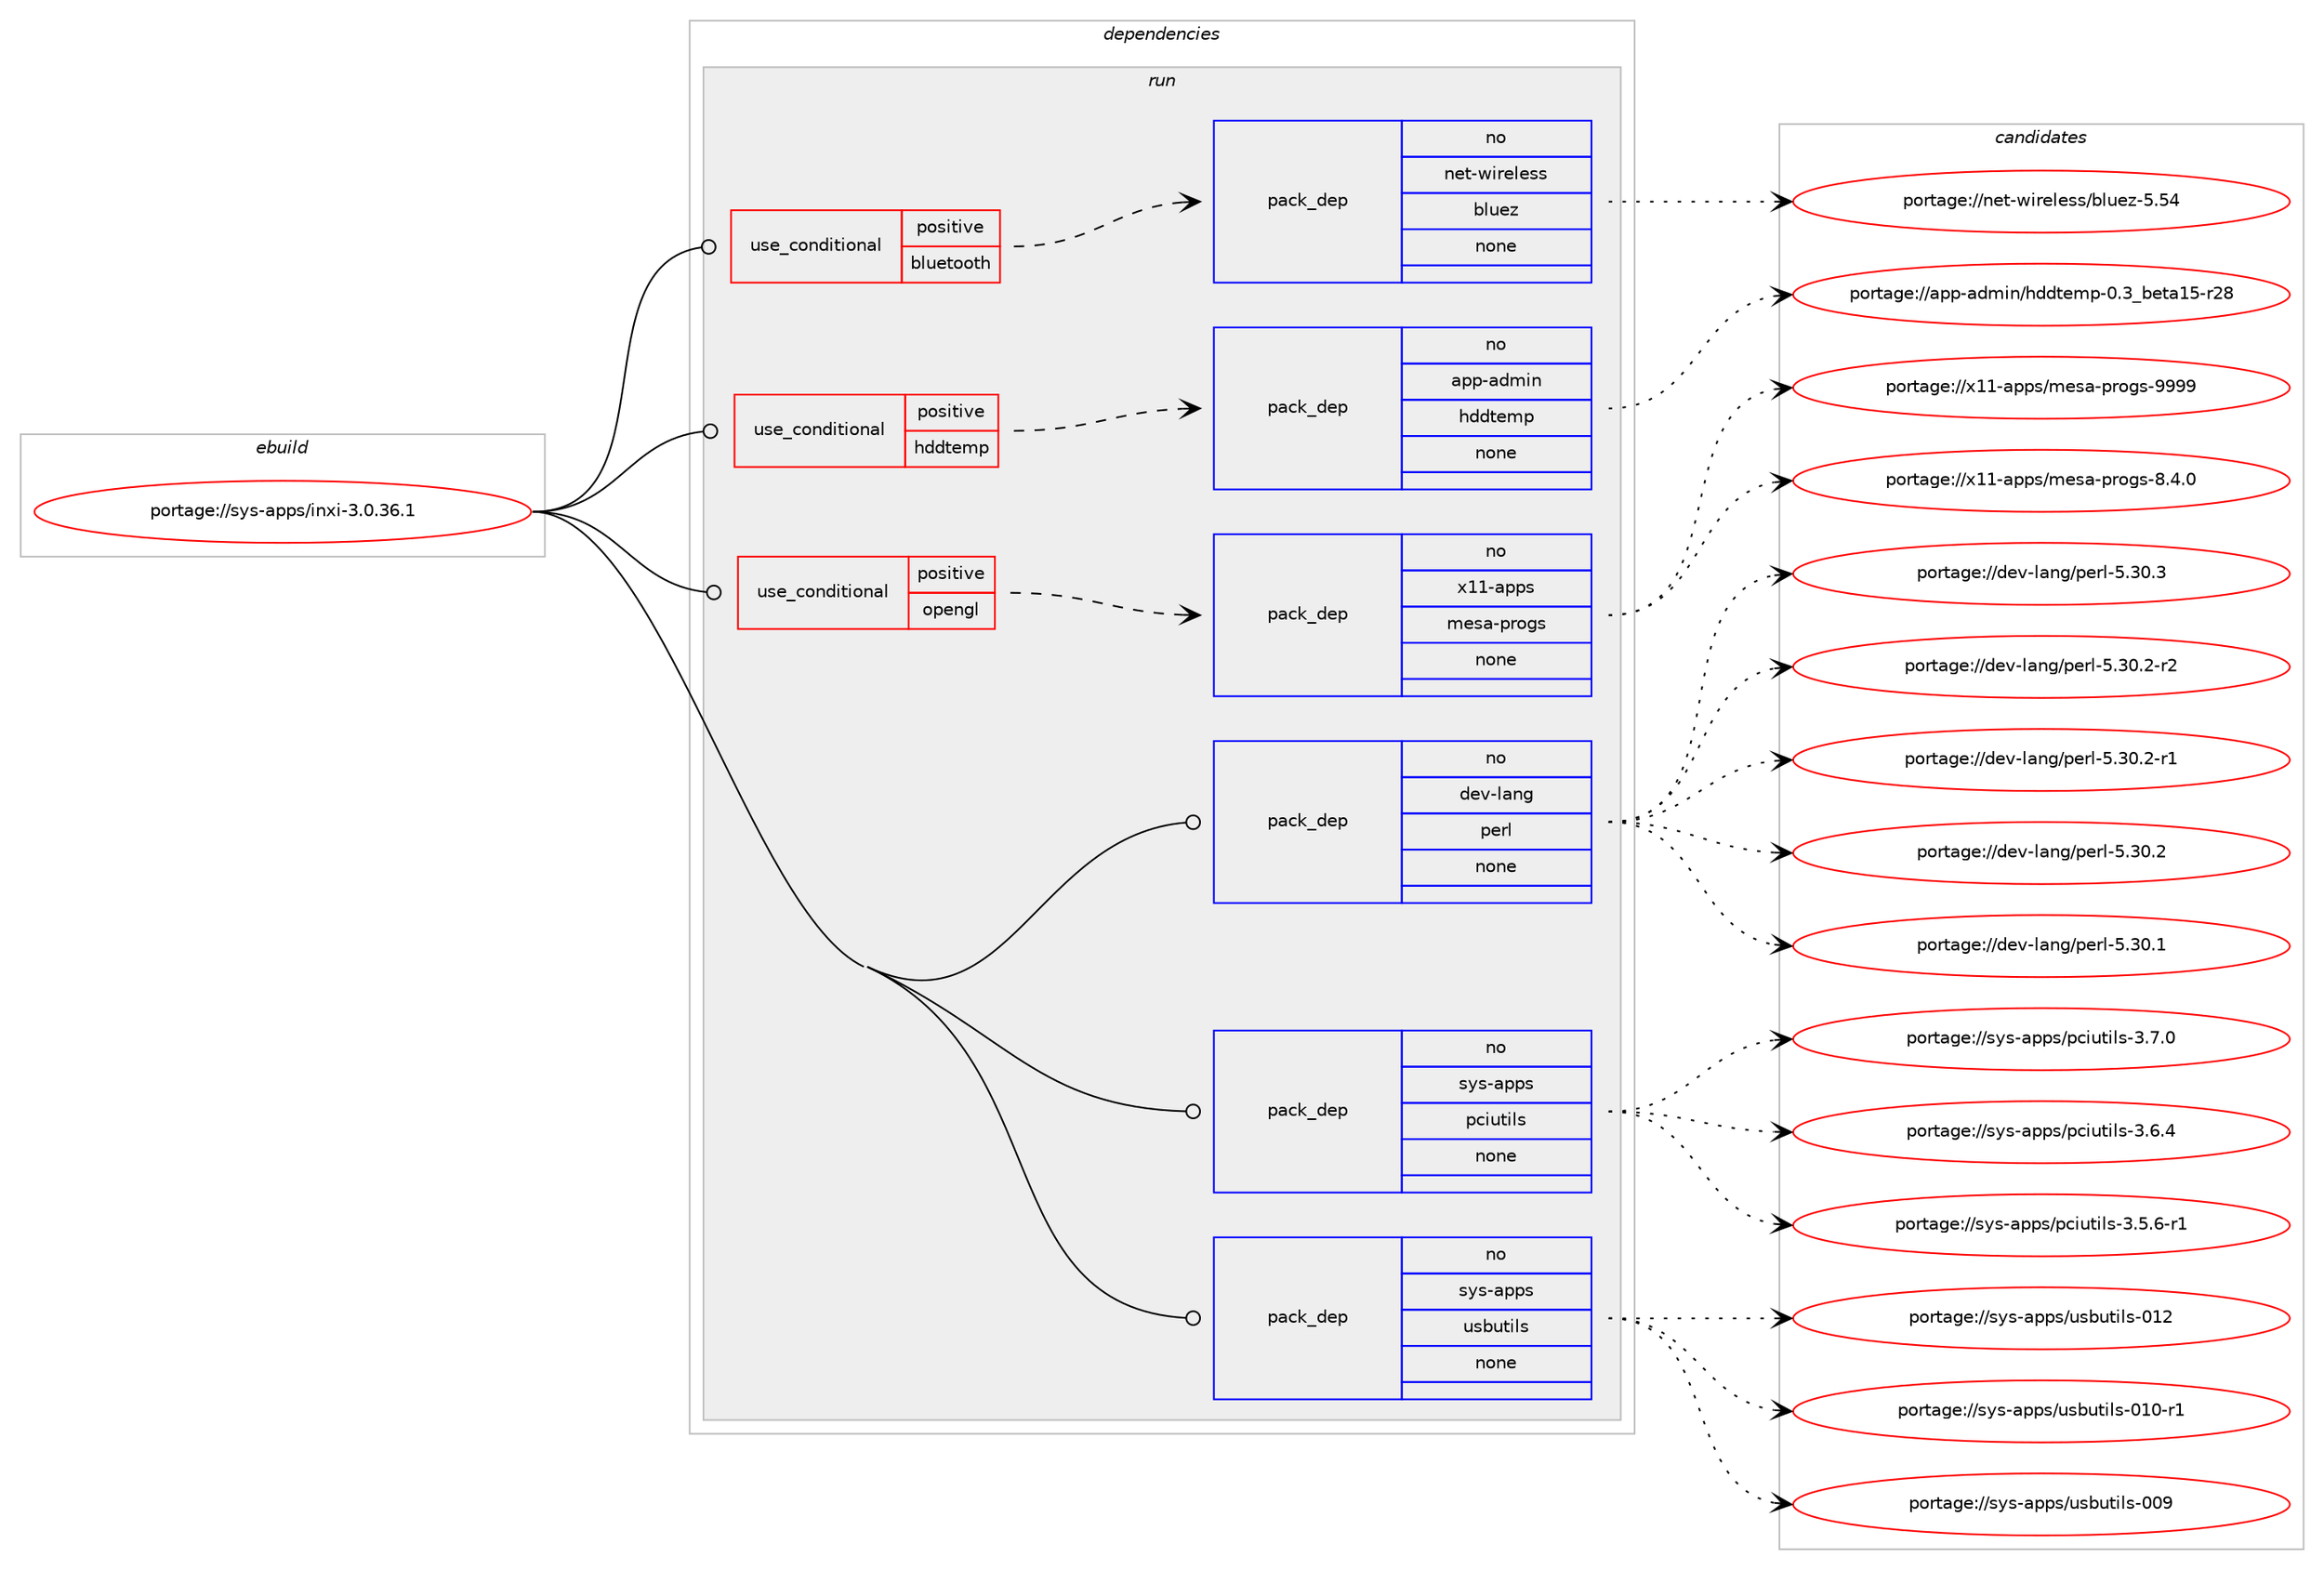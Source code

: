 digraph prolog {

# *************
# Graph options
# *************

newrank=true;
concentrate=true;
compound=true;
graph [rankdir=LR,fontname=Helvetica,fontsize=10,ranksep=1.5];#, ranksep=2.5, nodesep=0.2];
edge  [arrowhead=vee];
node  [fontname=Helvetica,fontsize=10];

# **********
# The ebuild
# **********

subgraph cluster_leftcol {
color=gray;
rank=same;
label=<<i>ebuild</i>>;
id [label="portage://sys-apps/inxi-3.0.36.1", color=red, width=4, href="../sys-apps/inxi-3.0.36.1.svg"];
}

# ****************
# The dependencies
# ****************

subgraph cluster_midcol {
color=gray;
label=<<i>dependencies</i>>;
subgraph cluster_compile {
fillcolor="#eeeeee";
style=filled;
label=<<i>compile</i>>;
}
subgraph cluster_compileandrun {
fillcolor="#eeeeee";
style=filled;
label=<<i>compile and run</i>>;
}
subgraph cluster_run {
fillcolor="#eeeeee";
style=filled;
label=<<i>run</i>>;
subgraph cond455 {
dependency3331 [label=<<TABLE BORDER="0" CELLBORDER="1" CELLSPACING="0" CELLPADDING="4"><TR><TD ROWSPAN="3" CELLPADDING="10">use_conditional</TD></TR><TR><TD>positive</TD></TR><TR><TD>bluetooth</TD></TR></TABLE>>, shape=none, color=red];
subgraph pack2811 {
dependency3332 [label=<<TABLE BORDER="0" CELLBORDER="1" CELLSPACING="0" CELLPADDING="4" WIDTH="220"><TR><TD ROWSPAN="6" CELLPADDING="30">pack_dep</TD></TR><TR><TD WIDTH="110">no</TD></TR><TR><TD>net-wireless</TD></TR><TR><TD>bluez</TD></TR><TR><TD>none</TD></TR><TR><TD></TD></TR></TABLE>>, shape=none, color=blue];
}
dependency3331:e -> dependency3332:w [weight=20,style="dashed",arrowhead="vee"];
}
id:e -> dependency3331:w [weight=20,style="solid",arrowhead="odot"];
subgraph cond456 {
dependency3333 [label=<<TABLE BORDER="0" CELLBORDER="1" CELLSPACING="0" CELLPADDING="4"><TR><TD ROWSPAN="3" CELLPADDING="10">use_conditional</TD></TR><TR><TD>positive</TD></TR><TR><TD>hddtemp</TD></TR></TABLE>>, shape=none, color=red];
subgraph pack2812 {
dependency3334 [label=<<TABLE BORDER="0" CELLBORDER="1" CELLSPACING="0" CELLPADDING="4" WIDTH="220"><TR><TD ROWSPAN="6" CELLPADDING="30">pack_dep</TD></TR><TR><TD WIDTH="110">no</TD></TR><TR><TD>app-admin</TD></TR><TR><TD>hddtemp</TD></TR><TR><TD>none</TD></TR><TR><TD></TD></TR></TABLE>>, shape=none, color=blue];
}
dependency3333:e -> dependency3334:w [weight=20,style="dashed",arrowhead="vee"];
}
id:e -> dependency3333:w [weight=20,style="solid",arrowhead="odot"];
subgraph cond457 {
dependency3335 [label=<<TABLE BORDER="0" CELLBORDER="1" CELLSPACING="0" CELLPADDING="4"><TR><TD ROWSPAN="3" CELLPADDING="10">use_conditional</TD></TR><TR><TD>positive</TD></TR><TR><TD>opengl</TD></TR></TABLE>>, shape=none, color=red];
subgraph pack2813 {
dependency3336 [label=<<TABLE BORDER="0" CELLBORDER="1" CELLSPACING="0" CELLPADDING="4" WIDTH="220"><TR><TD ROWSPAN="6" CELLPADDING="30">pack_dep</TD></TR><TR><TD WIDTH="110">no</TD></TR><TR><TD>x11-apps</TD></TR><TR><TD>mesa-progs</TD></TR><TR><TD>none</TD></TR><TR><TD></TD></TR></TABLE>>, shape=none, color=blue];
}
dependency3335:e -> dependency3336:w [weight=20,style="dashed",arrowhead="vee"];
}
id:e -> dependency3335:w [weight=20,style="solid",arrowhead="odot"];
subgraph pack2814 {
dependency3337 [label=<<TABLE BORDER="0" CELLBORDER="1" CELLSPACING="0" CELLPADDING="4" WIDTH="220"><TR><TD ROWSPAN="6" CELLPADDING="30">pack_dep</TD></TR><TR><TD WIDTH="110">no</TD></TR><TR><TD>dev-lang</TD></TR><TR><TD>perl</TD></TR><TR><TD>none</TD></TR><TR><TD></TD></TR></TABLE>>, shape=none, color=blue];
}
id:e -> dependency3337:w [weight=20,style="solid",arrowhead="odot"];
subgraph pack2815 {
dependency3338 [label=<<TABLE BORDER="0" CELLBORDER="1" CELLSPACING="0" CELLPADDING="4" WIDTH="220"><TR><TD ROWSPAN="6" CELLPADDING="30">pack_dep</TD></TR><TR><TD WIDTH="110">no</TD></TR><TR><TD>sys-apps</TD></TR><TR><TD>pciutils</TD></TR><TR><TD>none</TD></TR><TR><TD></TD></TR></TABLE>>, shape=none, color=blue];
}
id:e -> dependency3338:w [weight=20,style="solid",arrowhead="odot"];
subgraph pack2816 {
dependency3339 [label=<<TABLE BORDER="0" CELLBORDER="1" CELLSPACING="0" CELLPADDING="4" WIDTH="220"><TR><TD ROWSPAN="6" CELLPADDING="30">pack_dep</TD></TR><TR><TD WIDTH="110">no</TD></TR><TR><TD>sys-apps</TD></TR><TR><TD>usbutils</TD></TR><TR><TD>none</TD></TR><TR><TD></TD></TR></TABLE>>, shape=none, color=blue];
}
id:e -> dependency3339:w [weight=20,style="solid",arrowhead="odot"];
}
}

# **************
# The candidates
# **************

subgraph cluster_choices {
rank=same;
color=gray;
label=<<i>candidates</i>>;

subgraph choice2811 {
color=black;
nodesep=1;
choice1101011164511910511410110810111511547981081171011224553465352 [label="portage://net-wireless/bluez-5.54", color=red, width=4,href="../net-wireless/bluez-5.54.svg"];
dependency3332:e -> choice1101011164511910511410110810111511547981081171011224553465352:w [style=dotted,weight="100"];
}
subgraph choice2812 {
color=black;
nodesep=1;
choice97112112459710010910511047104100100116101109112454846519598101116974953451145056 [label="portage://app-admin/hddtemp-0.3_beta15-r28", color=red, width=4,href="../app-admin/hddtemp-0.3_beta15-r28.svg"];
dependency3334:e -> choice97112112459710010910511047104100100116101109112454846519598101116974953451145056:w [style=dotted,weight="100"];
}
subgraph choice2813 {
color=black;
nodesep=1;
choice120494945971121121154710910111597451121141111031154557575757 [label="portage://x11-apps/mesa-progs-9999", color=red, width=4,href="../x11-apps/mesa-progs-9999.svg"];
choice12049494597112112115471091011159745112114111103115455646524648 [label="portage://x11-apps/mesa-progs-8.4.0", color=red, width=4,href="../x11-apps/mesa-progs-8.4.0.svg"];
dependency3336:e -> choice120494945971121121154710910111597451121141111031154557575757:w [style=dotted,weight="100"];
dependency3336:e -> choice12049494597112112115471091011159745112114111103115455646524648:w [style=dotted,weight="100"];
}
subgraph choice2814 {
color=black;
nodesep=1;
choice10010111845108971101034711210111410845534651484651 [label="portage://dev-lang/perl-5.30.3", color=red, width=4,href="../dev-lang/perl-5.30.3.svg"];
choice100101118451089711010347112101114108455346514846504511450 [label="portage://dev-lang/perl-5.30.2-r2", color=red, width=4,href="../dev-lang/perl-5.30.2-r2.svg"];
choice100101118451089711010347112101114108455346514846504511449 [label="portage://dev-lang/perl-5.30.2-r1", color=red, width=4,href="../dev-lang/perl-5.30.2-r1.svg"];
choice10010111845108971101034711210111410845534651484650 [label="portage://dev-lang/perl-5.30.2", color=red, width=4,href="../dev-lang/perl-5.30.2.svg"];
choice10010111845108971101034711210111410845534651484649 [label="portage://dev-lang/perl-5.30.1", color=red, width=4,href="../dev-lang/perl-5.30.1.svg"];
dependency3337:e -> choice10010111845108971101034711210111410845534651484651:w [style=dotted,weight="100"];
dependency3337:e -> choice100101118451089711010347112101114108455346514846504511450:w [style=dotted,weight="100"];
dependency3337:e -> choice100101118451089711010347112101114108455346514846504511449:w [style=dotted,weight="100"];
dependency3337:e -> choice10010111845108971101034711210111410845534651484650:w [style=dotted,weight="100"];
dependency3337:e -> choice10010111845108971101034711210111410845534651484649:w [style=dotted,weight="100"];
}
subgraph choice2815 {
color=black;
nodesep=1;
choice11512111545971121121154711299105117116105108115455146554648 [label="portage://sys-apps/pciutils-3.7.0", color=red, width=4,href="../sys-apps/pciutils-3.7.0.svg"];
choice11512111545971121121154711299105117116105108115455146544652 [label="portage://sys-apps/pciutils-3.6.4", color=red, width=4,href="../sys-apps/pciutils-3.6.4.svg"];
choice115121115459711211211547112991051171161051081154551465346544511449 [label="portage://sys-apps/pciutils-3.5.6-r1", color=red, width=4,href="../sys-apps/pciutils-3.5.6-r1.svg"];
dependency3338:e -> choice11512111545971121121154711299105117116105108115455146554648:w [style=dotted,weight="100"];
dependency3338:e -> choice11512111545971121121154711299105117116105108115455146544652:w [style=dotted,weight="100"];
dependency3338:e -> choice115121115459711211211547112991051171161051081154551465346544511449:w [style=dotted,weight="100"];
}
subgraph choice2816 {
color=black;
nodesep=1;
choice1151211154597112112115471171159811711610510811545484950 [label="portage://sys-apps/usbutils-012", color=red, width=4,href="../sys-apps/usbutils-012.svg"];
choice11512111545971121121154711711598117116105108115454849484511449 [label="portage://sys-apps/usbutils-010-r1", color=red, width=4,href="../sys-apps/usbutils-010-r1.svg"];
choice1151211154597112112115471171159811711610510811545484857 [label="portage://sys-apps/usbutils-009", color=red, width=4,href="../sys-apps/usbutils-009.svg"];
dependency3339:e -> choice1151211154597112112115471171159811711610510811545484950:w [style=dotted,weight="100"];
dependency3339:e -> choice11512111545971121121154711711598117116105108115454849484511449:w [style=dotted,weight="100"];
dependency3339:e -> choice1151211154597112112115471171159811711610510811545484857:w [style=dotted,weight="100"];
}
}

}
